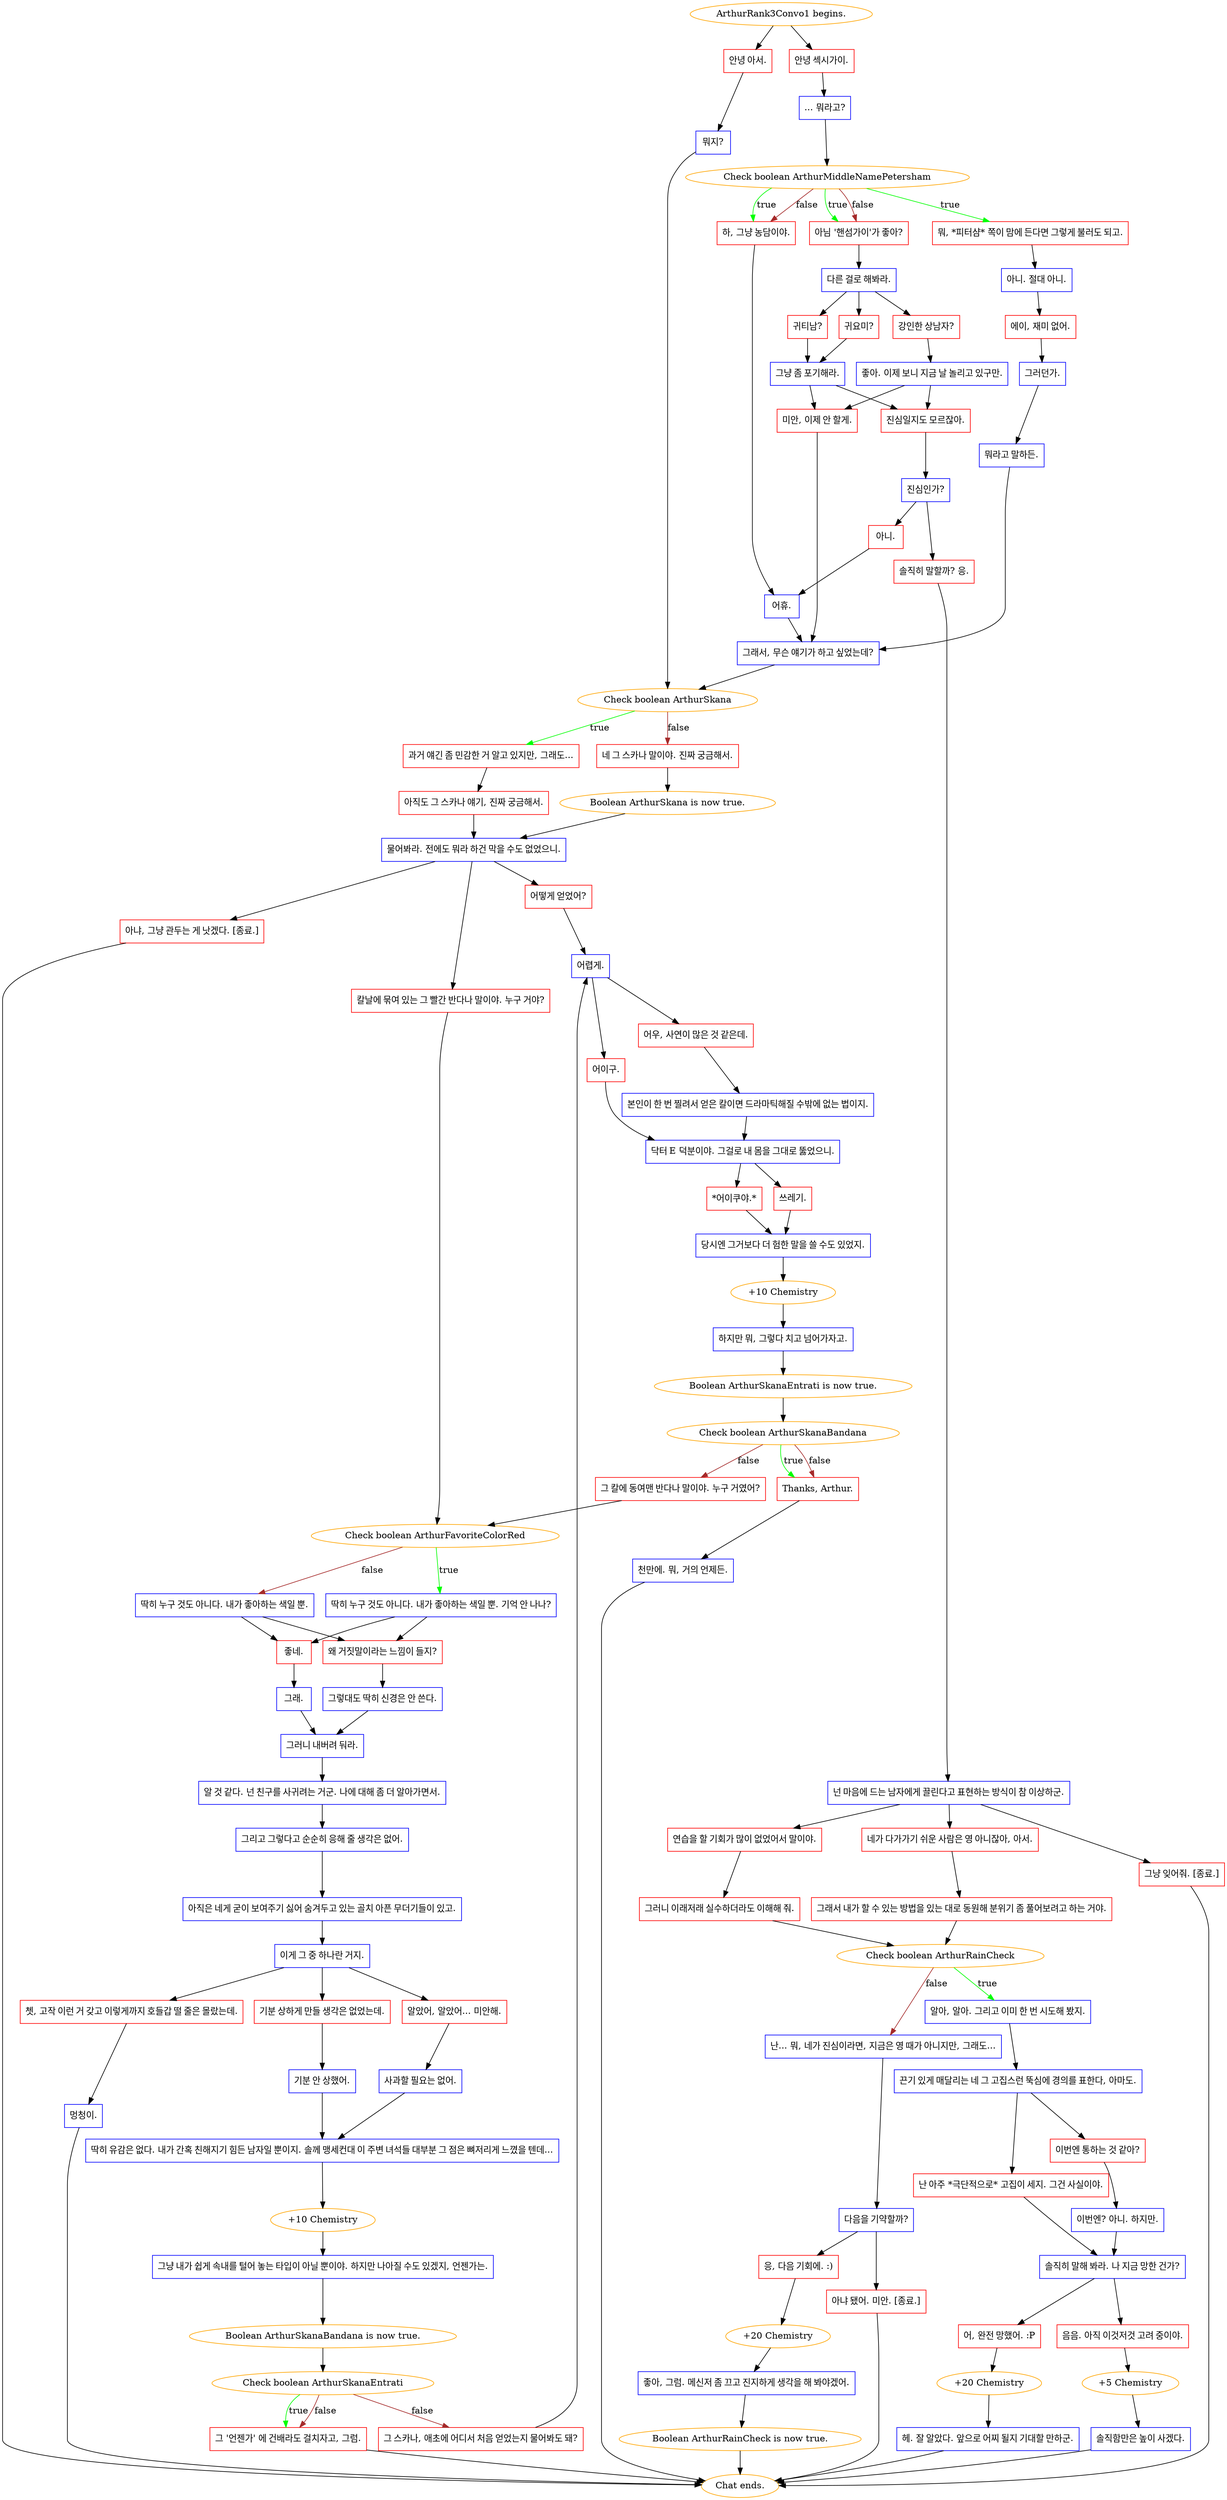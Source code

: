 digraph {
	"ArthurRank3Convo1 begins." [color=orange];
		"ArthurRank3Convo1 begins." -> j267702785;
		"ArthurRank3Convo1 begins." -> j3604887799;
	j267702785 [label="안녕 아서.",shape=box,color=red];
		j267702785 -> j2657448027;
	j3604887799 [label="안녕 섹시가이.",shape=box,color=red];
		j3604887799 -> j4212920050;
	j2657448027 [label="뭐지?",shape=box,color=blue];
		j2657448027 -> j4196321463;
	j4212920050 [label="... 뭐라고?",shape=box,color=blue];
		j4212920050 -> j3966342961;
	j4196321463 [label="Check boolean ArthurSkana",color=orange];
		j4196321463 -> j3703970141 [label=true,color=green];
		j4196321463 -> j3143031653 [label=false,color=brown];
	j3966342961 [label="Check boolean ArthurMiddleNamePetersham",color=orange];
		j3966342961 -> j3753428109 [label=true,color=green];
		j3966342961 -> j3609229024 [label=true,color=green];
		j3966342961 -> j2027191973 [label=true,color=green];
		j3966342961 -> j3609229024 [label=false,color=brown];
		j3966342961 -> j2027191973 [label=false,color=brown];
	j3703970141 [label="과거 얘긴 좀 민감한 거 알고 있지만, 그래도...",shape=box,color=red];
		j3703970141 -> j213881210;
	j3143031653 [label="네 그 스카나 말이야. 진짜 궁금해서.",shape=box,color=red];
		j3143031653 -> j3380906761;
	j3753428109 [label="뭐, *피터샴* 쪽이 맘에 든다면 그렇게 불러도 되고.",shape=box,color=red];
		j3753428109 -> j1076375529;
	j3609229024 [label="아님 '핸섬가이'가 좋아?",shape=box,color=red];
		j3609229024 -> j548612187;
	j2027191973 [label="하, 그냥 농담이야.",shape=box,color=red];
		j2027191973 -> j1562307603;
	j213881210 [label="아직도 그 스카나 얘기, 진짜 궁금해서.",shape=box,color=red];
		j213881210 -> j1222295327;
	j3380906761 [label="Boolean ArthurSkana is now true.",color=orange];
		j3380906761 -> j1222295327;
	j1076375529 [label="아니. 절대 아니.",shape=box,color=blue];
		j1076375529 -> j2135203640;
	j548612187 [label="다른 걸로 해봐라.",shape=box,color=blue];
		j548612187 -> j3334726889;
		j548612187 -> j2856632522;
		j548612187 -> j856639608;
	j1562307603 [label="어휴.",shape=box,color=blue];
		j1562307603 -> j3958659594;
	j1222295327 [label="물어봐라. 전에도 뭐라 하건 막을 수도 없었으니.",shape=box,color=blue];
		j1222295327 -> j1616255782;
		j1222295327 -> j579714400;
		j1222295327 -> j2551850852;
	j2135203640 [label="에이, 재미 없어.",shape=box,color=red];
		j2135203640 -> j2553664710;
	j3334726889 [label="귀요미?",shape=box,color=red];
		j3334726889 -> j1885292103;
	j2856632522 [label="귀티남?",shape=box,color=red];
		j2856632522 -> j1885292103;
	j856639608 [label="강인한 상남자?",shape=box,color=red];
		j856639608 -> j2416636439;
	j3958659594 [label="그래서, 무슨 얘기가 하고 싶었는데?",shape=box,color=blue];
		j3958659594 -> j4196321463;
	j1616255782 [label="어떻게 얻었어?",shape=box,color=red];
		j1616255782 -> j429363832;
	j579714400 [label="칼날에 묶여 있는 그 빨간 반다나 말이야. 누구 거야?",shape=box,color=red];
		j579714400 -> j2887898851;
	j2551850852 [label="아냐, 그냥 관두는 게 낫겠다. [종료.]",shape=box,color=red];
		j2551850852 -> "Chat ends.";
	j2553664710 [label="그러던가.",shape=box,color=blue];
		j2553664710 -> j1709675141;
	j1885292103 [label="그냥 좀 포기해라.",shape=box,color=blue];
		j1885292103 -> j177732585;
		j1885292103 -> j1519010677;
	j2416636439 [label="좋아. 이제 보니 지금 날 놀리고 있구만.",shape=box,color=blue];
		j2416636439 -> j1519010677;
		j2416636439 -> j177732585;
	j429363832 [label="어렵게.",shape=box,color=blue];
		j429363832 -> j783303570;
		j429363832 -> j1507723854;
	j2887898851 [label="Check boolean ArthurFavoriteColorRed",color=orange];
		j2887898851 -> j73367363 [label=true,color=green];
		j2887898851 -> j110727501 [label=false,color=brown];
	"Chat ends." [color=orange];
	j1709675141 [label="뭐라고 말하든.",shape=box,color=blue];
		j1709675141 -> j3958659594;
	j177732585 [label="미안, 이제 안 할게.",shape=box,color=red];
		j177732585 -> j3958659594;
	j1519010677 [label="진심일지도 모르잖아.",shape=box,color=red];
		j1519010677 -> j2450856251;
	j783303570 [label="어이구.",shape=box,color=red];
		j783303570 -> j4053016144;
	j1507723854 [label="어우, 사연이 많은 것 같은데.",shape=box,color=red];
		j1507723854 -> j542764350;
	j73367363 [label="딱히 누구 것도 아니다. 내가 좋아하는 색일 뿐. 기억 안 나나?",shape=box,color=blue];
		j73367363 -> j1864659390;
		j73367363 -> j2191612783;
	j110727501 [label="딱히 누구 것도 아니다. 내가 좋아하는 색일 뿐.",shape=box,color=blue];
		j110727501 -> j1864659390;
		j110727501 -> j2191612783;
	j2450856251 [label="진심인가?",shape=box,color=blue];
		j2450856251 -> j1620482118;
		j2450856251 -> j847600914;
	j4053016144 [label="닥터 E 덕분이야. 그걸로 내 몸을 그대로 뚫었으니.",shape=box,color=blue];
		j4053016144 -> j3933353311;
		j4053016144 -> j579156032;
	j542764350 [label="본인이 한 번 찔려서 얻은 칼이면 드라마틱해질 수밖에 없는 법이지.",shape=box,color=blue];
		j542764350 -> j4053016144;
	j1864659390 [label="왜 거짓말이라는 느낌이 들지?",shape=box,color=red];
		j1864659390 -> j848312389;
	j2191612783 [label="좋네.",shape=box,color=red];
		j2191612783 -> j186373642;
	j1620482118 [label="아니.",shape=box,color=red];
		j1620482118 -> j1562307603;
	j847600914 [label="솔직히 말할까? 응.",shape=box,color=red];
		j847600914 -> j4156419342;
	j3933353311 [label="*어이쿠야.*",shape=box,color=red];
		j3933353311 -> j1559396266;
	j579156032 [label="쓰레기.",shape=box,color=red];
		j579156032 -> j1559396266;
	j848312389 [label="그렇대도 딱히 신경은 안 쓴다.",shape=box,color=blue];
		j848312389 -> j3699225744;
	j186373642 [label="그래.",shape=box,color=blue];
		j186373642 -> j3699225744;
	j4156419342 [label="넌 마음에 드는 남자에게 끌린다고 표현하는 방식이 참 이상하군.",shape=box,color=blue];
		j4156419342 -> j3001611976;
		j4156419342 -> j1253301165;
		j4156419342 -> j1122419877;
	j1559396266 [label="당시엔 그거보다 더 험한 말을 쓸 수도 있었지.",shape=box,color=blue];
		j1559396266 -> j1208048367;
	j3699225744 [label="그러니 내버려 둬라.",shape=box,color=blue];
		j3699225744 -> j4278647283;
	j3001611976 [label="네가 다가가기 쉬운 사람은 영 아니잖아, 아서.",shape=box,color=red];
		j3001611976 -> j2892600085;
	j1253301165 [label="연습을 할 기회가 많이 없었어서 말이야.",shape=box,color=red];
		j1253301165 -> j1027731223;
	j1122419877 [label="그냥 잊어줘. [종료.]",shape=box,color=red];
		j1122419877 -> "Chat ends.";
	j1208048367 [label="+10 Chemistry",color=orange];
		j1208048367 -> j2453914693;
	j4278647283 [label="알 것 같다. 넌 친구를 사귀려는 거군. 나에 대해 좀 더 알아가면서.",shape=box,color=blue];
		j4278647283 -> j2151226808;
	j2892600085 [label="그래서 내가 할 수 있는 방법을 있는 대로 동원해 분위기 좀 풀어보려고 하는 거야.",shape=box,color=red];
		j2892600085 -> j1250217796;
	j1027731223 [label="그러니 이래저래 실수하더라도 이해해 줘.",shape=box,color=red];
		j1027731223 -> j1250217796;
	j2453914693 [label="하지만 뭐, 그렇다 치고 넘어가자고.",shape=box,color=blue];
		j2453914693 -> j956292130;
	j2151226808 [label="그리고 그렇다고 순순히 응해 줄 생각은 없어.",shape=box,color=blue];
		j2151226808 -> j1039780676;
	j1250217796 [label="Check boolean ArthurRainCheck",color=orange];
		j1250217796 -> j2241382101 [label=true,color=green];
		j1250217796 -> j1337170248 [label=false,color=brown];
	j956292130 [label="Boolean ArthurSkanaEntrati is now true.",color=orange];
		j956292130 -> j3426820493;
	j1039780676 [label="아직은 네게 굳이 보여주기 싫어 숨겨두고 있는 골치 아픈 무더기들이 있고.",shape=box,color=blue];
		j1039780676 -> j2676555455;
	j2241382101 [label="알아, 알아. 그리고 이미 한 번 시도해 봤지.",shape=box,color=blue];
		j2241382101 -> j3891067773;
	j1337170248 [label="난... 뭐, 네가 진심이라면, 지금은 영 때가 아니지만, 그래도...",shape=box,color=blue];
		j1337170248 -> j1920644852;
	j3426820493 [label="Check boolean ArthurSkanaBandana",color=orange];
		j3426820493 -> j219336531 [label=true,color=green];
		j3426820493 -> j2719801549 [label=false,color=brown];
		j3426820493 -> j219336531 [label=false,color=brown];
	j2676555455 [label="이게 그 중 하나란 거지.",shape=box,color=blue];
		j2676555455 -> j3001974489;
		j2676555455 -> j3774224808;
		j2676555455 -> j3411086015;
	j3891067773 [label="끈기 있게 매달리는 네 그 고집스런 뚝심에 경의를 표한다, 아마도.",shape=box,color=blue];
		j3891067773 -> j455243280;
		j3891067773 -> j2122829161;
	j1920644852 [label="다음을 기약할까?",shape=box,color=blue];
		j1920644852 -> j195749814;
		j1920644852 -> j541856360;
	j219336531 [label="Thanks, Arthur.",shape=box,color=red];
		j219336531 -> j2395678573;
	j2719801549 [label="그 칼에 동여맨 반다나 말이야. 누구 거였어?",shape=box,color=red];
		j2719801549 -> j2887898851;
	j3001974489 [label="기분 상하게 만들 생각은 없었는데.",shape=box,color=red];
		j3001974489 -> j3909125029;
	j3774224808 [label="알았어, 알았어... 미안해.",shape=box,color=red];
		j3774224808 -> j2370078837;
	j3411086015 [label="쳇, 고작 이런 거 갖고 이렇게까지 호들갑 떨 줄은 몰랐는데.",shape=box,color=red];
		j3411086015 -> j1087249815;
	j455243280 [label="난 아주 *극단적으로* 고집이 세지. 그건 사실이야.",shape=box,color=red];
		j455243280 -> j2230201563;
	j2122829161 [label="이번엔 통하는 것 같아?",shape=box,color=red];
		j2122829161 -> j3601814826;
	j195749814 [label="응, 다음 기회에. :)",shape=box,color=red];
		j195749814 -> j1120742323;
	j541856360 [label="아냐 됐어. 미안. [종료.]",shape=box,color=red];
		j541856360 -> "Chat ends.";
	j2395678573 [label="천만에. 뭐, 거의 언제든.",shape=box,color=blue];
		j2395678573 -> "Chat ends.";
	j3909125029 [label="기분 안 상했어.",shape=box,color=blue];
		j3909125029 -> j3477144811;
	j2370078837 [label="사과할 필요는 없어.",shape=box,color=blue];
		j2370078837 -> j3477144811;
	j1087249815 [label="멍청이.",shape=box,color=blue];
		j1087249815 -> "Chat ends.";
	j2230201563 [label="솔직히 말해 봐라. 나 지금 망한 건가?",shape=box,color=blue];
		j2230201563 -> j2263934756;
		j2230201563 -> j1638508017;
	j3601814826 [label="이번엔? 아니. 하지만.",shape=box,color=blue];
		j3601814826 -> j2230201563;
	j1120742323 [label="+20 Chemistry",color=orange];
		j1120742323 -> j2919133126;
	j3477144811 [label="딱히 유감은 없다. 내가 간혹 친해지기 힘든 남자일 뿐이지. 솔께 맹세컨대 이 주변 녀석들 대부분 그 점은 뼈저리게 느꼈을 텐데...",shape=box,color=blue];
		j3477144811 -> j4069711177;
	j2263934756 [label="어, 완전 망했어. :P",shape=box,color=red];
		j2263934756 -> j987842534;
	j1638508017 [label="음음. 아직 이것저것 고려 중이야.",shape=box,color=red];
		j1638508017 -> j2279968674;
	j2919133126 [label="좋아, 그럼. 메신저 좀 끄고 진지하게 생각을 해 봐야겠어.",shape=box,color=blue];
		j2919133126 -> j1820130911;
	j4069711177 [label="+10 Chemistry",color=orange];
		j4069711177 -> j3856692876;
	j987842534 [label="+20 Chemistry",color=orange];
		j987842534 -> j3048704327;
	j2279968674 [label="+5 Chemistry",color=orange];
		j2279968674 -> j518278178;
	j1820130911 [label="Boolean ArthurRainCheck is now true.",color=orange];
		j1820130911 -> "Chat ends.";
	j3856692876 [label="그냥 내가 쉽게 속내를 털어 놓는 타입이 아닐 뿐이야. 하지만 나아질 수도 있겠지, 언젠가는.",shape=box,color=blue];
		j3856692876 -> j2766486205;
	j3048704327 [label="헤. 잘 알았다. 앞으로 어찌 될지 기대할 만하군.",shape=box,color=blue];
		j3048704327 -> "Chat ends.";
	j518278178 [label="솔직함만은 높이 사겠다.",shape=box,color=blue];
		j518278178 -> "Chat ends.";
	j2766486205 [label="Boolean ArthurSkanaBandana is now true.",color=orange];
		j2766486205 -> j4273923480;
	j4273923480 [label="Check boolean ArthurSkanaEntrati",color=orange];
		j4273923480 -> j3961839840 [label=true,color=green];
		j4273923480 -> j249538464 [label=false,color=brown];
		j4273923480 -> j3961839840 [label=false,color=brown];
	j3961839840 [label="그 '언젠가' 에 건배라도 걸치자고, 그럼.",shape=box,color=red];
		j3961839840 -> "Chat ends.";
	j249538464 [label="그 스카나, 애초에 어디서 처음 얻었는지 물어봐도 돼?",shape=box,color=red];
		j249538464 -> j429363832;
}